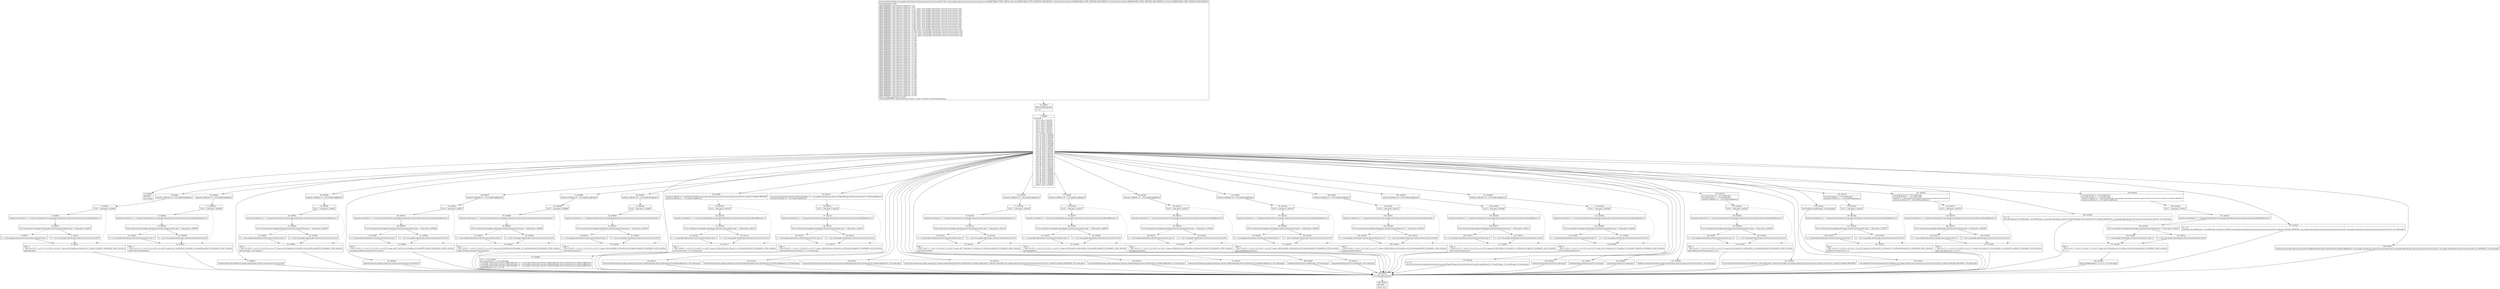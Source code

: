 digraph "CFG forcom.google.android.gms.internal.measurement.zzn.zza(ILandroid\/os\/Parcel;Landroid\/os\/Parcel;I)Z" {
Node_0 [shape=record,label="{0\:\ 0x0000|MTH_ENTER_BLOCK\l|r1 = 0\l}"];
Node_1 [shape=record,label="{1\:\ 0x0001|switch(r9) \{\l    case 1: goto L_0x0403;\l    case 2: goto L_0x03e2;\l    case 3: goto L_0x03a9;\l    case 4: goto L_0x038b;\l    case 5: goto L_0x0361;\l    case 6: goto L_0x033f;\l    case 7: goto L_0x0332;\l    case 8: goto L_0x0321;\l    case 9: goto L_0x030c;\l    case 10: goto L_0x02e6;\l    case 11: goto L_0x02d9;\l    case 12: goto L_0x02d0;\l    case 13: goto L_0x02c7;\l    case 14: goto L_0x02be;\l    case 15: goto L_0x02a4;\l    case 16: goto L_0x0286;\l    case 17: goto L_0x0268;\l    case 18: goto L_0x024a;\l    case 19: goto L_0x022c;\l    case 20: goto L_0x020e;\l    case 21: goto L_0x01f0;\l    case 22: goto L_0x01d2;\l    case 23: goto L_0x01c5;\l    case 24: goto L_0x01b8;\l    case 25: goto L_0x01a7;\l    case 26: goto L_0x0196;\l    case 27: goto L_0x017d;\l    case 28: goto L_0x016c;\l    case 29: goto L_0x015b;\l    case 30: goto L_0x014a;\l    case 31: goto L_0x0120;\l    case 32: goto L_0x00f6;\l    case 33: goto L_0x00d0;\l    case 34: goto L_0x00b2;\l    case 35: goto L_0x0094;\l    case 36: goto L_0x0076;\l    case 37: goto L_0x006d;\l    case 38: goto L_0x004b;\l    case 39: goto L_0x0042;\l    case 40: goto L_0x0024;\l    case 41: goto L_0x0006;\l    default: goto L_0x0004;\l\}\l}"];
Node_2 [shape=record,label="{2\:\ 0x0004|RETURN\l|return false\l}"];
Node_3 [shape=record,label="{3\:\ 0x0006|android.os.IBinder r0 = r10.readStrongBinder()\l}"];
Node_4 [shape=record,label="{4\:\ 0x000a|if (r0 != null) goto L_0x000d\l}"];
Node_5 [shape=record,label="{5\:\ 0x000d|android.os.IInterface r1 = r0.queryLocalInterface(\"com.google.android.gms.measurement.api.internal.IBundleReceiver\")\l}"];
Node_6 [shape=record,label="{6\:\ 0x0015|if ((r1 instanceof com.google.android.gms.internal.measurement.zzp) == false) goto L_0x001a\l}"];
Node_7 [shape=record,label="{7\:\ 0x0017|r1 = (com.google.android.gms.internal.measurement.zzp) r1\l}"];
Node_8 [shape=record,label="{8\:\ 0x001a|r1 = new com.google.android.gms.internal.measurement.zzr(r0)\l}"];
Node_9 [shape=record,label="{9\:\ 0x001f|PHI: r1 \l  PHI: (r1v119 ?) = (r1v0 ?), (r1v160 ?), (r1v161 ?) binds: [B:4:0x000a, B:8:0x001a, B:7:0x0017] A[DONT_GENERATE, DONT_INLINE]\l|getDeepLink(r1)\l}"];
Node_10 [shape=record,label="{10\:\ 0x0024|android.os.IBinder r0 = r10.readStrongBinder()\l}"];
Node_11 [shape=record,label="{11\:\ 0x0028|if (r0 != null) goto L_0x002b\l}"];
Node_12 [shape=record,label="{12\:\ 0x002b|android.os.IInterface r1 = r0.queryLocalInterface(\"com.google.android.gms.measurement.api.internal.IBundleReceiver\")\l}"];
Node_13 [shape=record,label="{13\:\ 0x0033|if ((r1 instanceof com.google.android.gms.internal.measurement.zzp) == false) goto L_0x0038\l}"];
Node_14 [shape=record,label="{14\:\ 0x0035|r1 = (com.google.android.gms.internal.measurement.zzp) r1\l}"];
Node_15 [shape=record,label="{15\:\ 0x0038|r1 = new com.google.android.gms.internal.measurement.zzr(r0)\l}"];
Node_16 [shape=record,label="{16\:\ 0x003d|PHI: r1 \l  PHI: (r1v114 ?) = (r1v0 ?), (r1v158 ?), (r1v159 ?) binds: [B:11:0x0028, B:15:0x0038, B:14:0x0035] A[DONT_GENERATE, DONT_INLINE]\l|isDataCollectionEnabled(r1)\l}"];
Node_17 [shape=record,label="{17\:\ 0x0042|setDataCollectionEnabled(com.google.android.gms.internal.measurement.zzd.zza(r10))\l}"];
Node_18 [shape=record,label="{18\:\ 0x004b|android.os.IBinder r2 = r10.readStrongBinder()\l}"];
Node_19 [shape=record,label="{19\:\ 0x004f|if (r2 != null) goto L_0x0052\l}"];
Node_20 [shape=record,label="{20\:\ 0x0052|android.os.IInterface r1 = r2.queryLocalInterface(\"com.google.android.gms.measurement.api.internal.IBundleReceiver\")\l}"];
Node_21 [shape=record,label="{21\:\ 0x005a|if ((r1 instanceof com.google.android.gms.internal.measurement.zzp) == false) goto L_0x005f\l}"];
Node_22 [shape=record,label="{22\:\ 0x005c|r1 = (com.google.android.gms.internal.measurement.zzp) r1\l}"];
Node_23 [shape=record,label="{23\:\ 0x005f|r1 = new com.google.android.gms.internal.measurement.zzr(r2)\l}"];
Node_24 [shape=record,label="{24\:\ 0x0064|PHI: r1 \l  PHI: (r1v109 ?) = (r1v0 ?), (r1v156 ?), (r1v157 ?) binds: [B:19:0x004f, B:23:0x005f, B:22:0x005c] A[DONT_GENERATE, DONT_INLINE]\l|getTestFlag(r1, r10.readInt())\l}"];
Node_25 [shape=record,label="{25\:\ 0x006d|initForTests(com.google.android.gms.internal.measurement.zzd.zzb(r10))\l}"];
Node_26 [shape=record,label="{26\:\ 0x0076|android.os.IBinder r0 = r10.readStrongBinder()\l}"];
Node_27 [shape=record,label="{27\:\ 0x007a|if (r0 != null) goto L_0x007d\l}"];
Node_28 [shape=record,label="{28\:\ 0x007d|android.os.IInterface r1 = r0.queryLocalInterface(\"com.google.android.gms.measurement.api.internal.IEventHandlerProxy\")\l}"];
Node_29 [shape=record,label="{29\:\ 0x0085|if ((r1 instanceof com.google.android.gms.internal.measurement.zzq) == false) goto L_0x008a\l}"];
Node_30 [shape=record,label="{30\:\ 0x0087|r1 = (com.google.android.gms.internal.measurement.zzq) r1\l}"];
Node_31 [shape=record,label="{31\:\ 0x008a|r1 = new com.google.android.gms.internal.measurement.zzs(r0)\l}"];
Node_32 [shape=record,label="{32\:\ 0x008f|PHI: r1 \l  PHI: (r1v104 ?) = (r1v0 ?), (r1v154 ?), (r1v155 ?) binds: [B:27:0x007a, B:31:0x008a, B:30:0x0087] A[DONT_GENERATE, DONT_INLINE]\l|unregisterOnMeasurementEventListener(r1)\l}"];
Node_33 [shape=record,label="{33\:\ 0x0094|android.os.IBinder r0 = r10.readStrongBinder()\l}"];
Node_34 [shape=record,label="{34\:\ 0x0098|if (r0 != null) goto L_0x009b\l}"];
Node_35 [shape=record,label="{35\:\ 0x009b|android.os.IInterface r1 = r0.queryLocalInterface(\"com.google.android.gms.measurement.api.internal.IEventHandlerProxy\")\l}"];
Node_36 [shape=record,label="{36\:\ 0x00a3|if ((r1 instanceof com.google.android.gms.internal.measurement.zzq) == false) goto L_0x00a8\l}"];
Node_37 [shape=record,label="{37\:\ 0x00a5|r1 = (com.google.android.gms.internal.measurement.zzq) r1\l}"];
Node_38 [shape=record,label="{38\:\ 0x00a8|r1 = new com.google.android.gms.internal.measurement.zzs(r0)\l}"];
Node_39 [shape=record,label="{39\:\ 0x00ad|PHI: r1 \l  PHI: (r1v99 ?) = (r1v0 ?), (r1v152 ?), (r1v153 ?) binds: [B:34:0x0098, B:38:0x00a8, B:37:0x00a5] A[DONT_GENERATE, DONT_INLINE]\l|registerOnMeasurementEventListener(r1)\l}"];
Node_40 [shape=record,label="{40\:\ 0x00b2|android.os.IBinder r0 = r10.readStrongBinder()\l}"];
Node_41 [shape=record,label="{41\:\ 0x00b6|if (r0 != null) goto L_0x00b9\l}"];
Node_42 [shape=record,label="{42\:\ 0x00b9|android.os.IInterface r1 = r0.queryLocalInterface(\"com.google.android.gms.measurement.api.internal.IEventHandlerProxy\")\l}"];
Node_43 [shape=record,label="{43\:\ 0x00c1|if ((r1 instanceof com.google.android.gms.internal.measurement.zzq) == false) goto L_0x00c6\l}"];
Node_44 [shape=record,label="{44\:\ 0x00c3|r1 = (com.google.android.gms.internal.measurement.zzq) r1\l}"];
Node_45 [shape=record,label="{45\:\ 0x00c6|r1 = new com.google.android.gms.internal.measurement.zzs(r0)\l}"];
Node_46 [shape=record,label="{46\:\ 0x00cb|PHI: r1 \l  PHI: (r1v94 ?) = (r1v0 ?), (r1v150 ?), (r1v151 ?) binds: [B:41:0x00b6, B:45:0x00c6, B:44:0x00c3] A[DONT_GENERATE, DONT_INLINE]\l|setEventInterceptor(r1)\l}"];
Node_47 [shape=record,label="{47\:\ 0x00d0|int r1 = r10.readInt()\ljava.lang.String r2 = r10.readString()\lcom.google.android.gms.dynamic.IObjectWrapper r3 = com.google.android.gms.dynamic.IObjectWrapper.Stub.asInterface(r10.readStrongBinder())\lcom.google.android.gms.dynamic.IObjectWrapper r4 = com.google.android.gms.dynamic.IObjectWrapper.Stub.asInterface(r10.readStrongBinder())\lcom.google.android.gms.dynamic.IObjectWrapper r5 = com.google.android.gms.dynamic.IObjectWrapper.Stub.asInterface(r10.readStrongBinder())\llogHealthData(r1, r2, r3, r4, r5)\l}"];
Node_48 [shape=record,label="{48\:\ 0x00f6|android.os.Bundle r2 = (android.os.Bundle) com.google.android.gms.internal.measurement.zzd.zza(r10, android.os.Bundle.CREATOR)\landroid.os.IBinder r3 = r10.readStrongBinder()\l}"];
Node_49 [shape=record,label="{49\:\ 0x0102|if (r3 != null) goto L_0x0105\l}"];
Node_50 [shape=record,label="{50\:\ 0x0105|android.os.IInterface r1 = r3.queryLocalInterface(\"com.google.android.gms.measurement.api.internal.IBundleReceiver\")\l}"];
Node_51 [shape=record,label="{51\:\ 0x010d|if ((r1 instanceof com.google.android.gms.internal.measurement.zzp) == false) goto L_0x0112\l}"];
Node_52 [shape=record,label="{52\:\ 0x010f|r1 = (com.google.android.gms.internal.measurement.zzp) r1\l}"];
Node_53 [shape=record,label="{53\:\ 0x0112|r1 = new com.google.android.gms.internal.measurement.zzr(r3)\l}"];
Node_54 [shape=record,label="{54\:\ 0x0117|PHI: r1 \l  PHI: (r1v88 ?) = (r1v0 ?), (r1v148 ?), (r1v149 ?) binds: [B:49:0x0102, B:53:0x0112, B:52:0x010f] A[DONT_GENERATE, DONT_INLINE]\l|performAction(r2, r1, r10.readLong())\l}"];
Node_55 [shape=record,label="{55\:\ 0x0120|com.google.android.gms.dynamic.IObjectWrapper r2 = com.google.android.gms.dynamic.IObjectWrapper.Stub.asInterface(r10.readStrongBinder())\landroid.os.IBinder r3 = r10.readStrongBinder()\l}"];
Node_56 [shape=record,label="{56\:\ 0x012c|if (r3 != null) goto L_0x012f\l}"];
Node_57 [shape=record,label="{57\:\ 0x012f|android.os.IInterface r1 = r3.queryLocalInterface(\"com.google.android.gms.measurement.api.internal.IBundleReceiver\")\l}"];
Node_58 [shape=record,label="{58\:\ 0x0137|if ((r1 instanceof com.google.android.gms.internal.measurement.zzp) == false) goto L_0x013c\l}"];
Node_59 [shape=record,label="{59\:\ 0x0139|r1 = (com.google.android.gms.internal.measurement.zzp) r1\l}"];
Node_60 [shape=record,label="{60\:\ 0x013c|r1 = new com.google.android.gms.internal.measurement.zzr(r3)\l}"];
Node_61 [shape=record,label="{61\:\ 0x0141|PHI: r1 \l  PHI: (r1v83 ?) = (r1v0 ?), (r1v146 ?), (r1v147 ?) binds: [B:56:0x012c, B:60:0x013c, B:59:0x0139] A[DONT_GENERATE, DONT_INLINE]\l|onActivitySaveInstanceState(r2, r1, r10.readLong())\l}"];
Node_62 [shape=record,label="{62\:\ 0x014a|onActivityResumed(com.google.android.gms.dynamic.IObjectWrapper.Stub.asInterface(r10.readStrongBinder()), r10.readLong())\l}"];
Node_63 [shape=record,label="{63\:\ 0x015b|onActivityPaused(com.google.android.gms.dynamic.IObjectWrapper.Stub.asInterface(r10.readStrongBinder()), r10.readLong())\l}"];
Node_64 [shape=record,label="{64\:\ 0x016c|onActivityDestroyed(com.google.android.gms.dynamic.IObjectWrapper.Stub.asInterface(r10.readStrongBinder()), r10.readLong())\l}"];
Node_65 [shape=record,label="{65\:\ 0x017d|onActivityCreated(com.google.android.gms.dynamic.IObjectWrapper.Stub.asInterface(r10.readStrongBinder()), (android.os.Bundle) com.google.android.gms.internal.measurement.zzd.zza(r10, android.os.Bundle.CREATOR), r10.readLong())\l}"];
Node_66 [shape=record,label="{66\:\ 0x0196|onActivityStopped(com.google.android.gms.dynamic.IObjectWrapper.Stub.asInterface(r10.readStrongBinder()), r10.readLong())\l}"];
Node_67 [shape=record,label="{67\:\ 0x01a7|onActivityStarted(com.google.android.gms.dynamic.IObjectWrapper.Stub.asInterface(r10.readStrongBinder()), r10.readLong())\l}"];
Node_68 [shape=record,label="{68\:\ 0x01b8|endAdUnitExposure(r10.readString(), r10.readLong())\l}"];
Node_69 [shape=record,label="{69\:\ 0x01c5|beginAdUnitExposure(r10.readString(), r10.readLong())\l}"];
Node_70 [shape=record,label="{70\:\ 0x01d2|android.os.IBinder r0 = r10.readStrongBinder()\l}"];
Node_71 [shape=record,label="{71\:\ 0x01d6|if (r0 != null) goto L_0x01d9\l}"];
Node_72 [shape=record,label="{72\:\ 0x01d9|android.os.IInterface r1 = r0.queryLocalInterface(\"com.google.android.gms.measurement.api.internal.IBundleReceiver\")\l}"];
Node_73 [shape=record,label="{73\:\ 0x01e1|if ((r1 instanceof com.google.android.gms.internal.measurement.zzp) == false) goto L_0x01e6\l}"];
Node_74 [shape=record,label="{74\:\ 0x01e3|r1 = (com.google.android.gms.internal.measurement.zzp) r1\l}"];
Node_75 [shape=record,label="{75\:\ 0x01e6|r1 = new com.google.android.gms.internal.measurement.zzr(r0)\l}"];
Node_76 [shape=record,label="{76\:\ 0x01eb|PHI: r1 \l  PHI: (r1v64 ?) = (r1v0 ?), (r1v144 ?), (r1v145 ?) binds: [B:71:0x01d6, B:75:0x01e6, B:74:0x01e3] A[DONT_GENERATE, DONT_INLINE]\l|generateEventId(r1)\l}"];
Node_77 [shape=record,label="{77\:\ 0x01f0|android.os.IBinder r0 = r10.readStrongBinder()\l}"];
Node_78 [shape=record,label="{78\:\ 0x01f4|if (r0 != null) goto L_0x01f7\l}"];
Node_79 [shape=record,label="{79\:\ 0x01f7|android.os.IInterface r1 = r0.queryLocalInterface(\"com.google.android.gms.measurement.api.internal.IBundleReceiver\")\l}"];
Node_80 [shape=record,label="{80\:\ 0x01ff|if ((r1 instanceof com.google.android.gms.internal.measurement.zzp) == false) goto L_0x0204\l}"];
Node_81 [shape=record,label="{81\:\ 0x0201|r1 = (com.google.android.gms.internal.measurement.zzp) r1\l}"];
Node_82 [shape=record,label="{82\:\ 0x0204|r1 = new com.google.android.gms.internal.measurement.zzr(r0)\l}"];
Node_83 [shape=record,label="{83\:\ 0x0209|PHI: r1 \l  PHI: (r1v59 ?) = (r1v0 ?), (r1v142 ?), (r1v143 ?) binds: [B:78:0x01f4, B:82:0x0204, B:81:0x0201] A[DONT_GENERATE, DONT_INLINE]\l|getGmpAppId(r1)\l}"];
Node_84 [shape=record,label="{84\:\ 0x020e|android.os.IBinder r0 = r10.readStrongBinder()\l}"];
Node_85 [shape=record,label="{85\:\ 0x0212|if (r0 != null) goto L_0x0215\l}"];
Node_86 [shape=record,label="{86\:\ 0x0215|android.os.IInterface r1 = r0.queryLocalInterface(\"com.google.android.gms.measurement.api.internal.IBundleReceiver\")\l}"];
Node_87 [shape=record,label="{87\:\ 0x021d|if ((r1 instanceof com.google.android.gms.internal.measurement.zzp) == false) goto L_0x0222\l}"];
Node_88 [shape=record,label="{88\:\ 0x021f|r1 = (com.google.android.gms.internal.measurement.zzp) r1\l}"];
Node_89 [shape=record,label="{89\:\ 0x0222|r1 = new com.google.android.gms.internal.measurement.zzr(r0)\l}"];
Node_90 [shape=record,label="{90\:\ 0x0227|PHI: r1 \l  PHI: (r1v54 ?) = (r1v0 ?), (r1v140 ?), (r1v141 ?) binds: [B:85:0x0212, B:89:0x0222, B:88:0x021f] A[DONT_GENERATE, DONT_INLINE]\l|getAppInstanceId(r1)\l}"];
Node_91 [shape=record,label="{91\:\ 0x022c|android.os.IBinder r0 = r10.readStrongBinder()\l}"];
Node_92 [shape=record,label="{92\:\ 0x0230|if (r0 != null) goto L_0x0233\l}"];
Node_93 [shape=record,label="{93\:\ 0x0233|android.os.IInterface r1 = r0.queryLocalInterface(\"com.google.android.gms.measurement.api.internal.IBundleReceiver\")\l}"];
Node_94 [shape=record,label="{94\:\ 0x023b|if ((r1 instanceof com.google.android.gms.internal.measurement.zzp) == false) goto L_0x0240\l}"];
Node_95 [shape=record,label="{95\:\ 0x023d|r1 = (com.google.android.gms.internal.measurement.zzp) r1\l}"];
Node_96 [shape=record,label="{96\:\ 0x0240|r1 = new com.google.android.gms.internal.measurement.zzr(r0)\l}"];
Node_97 [shape=record,label="{97\:\ 0x0245|PHI: r1 \l  PHI: (r1v49 ?) = (r1v0 ?), (r1v138 ?), (r1v139 ?) binds: [B:92:0x0230, B:96:0x0240, B:95:0x023d] A[DONT_GENERATE, DONT_INLINE]\l|getCachedAppInstanceId(r1)\l}"];
Node_98 [shape=record,label="{98\:\ 0x024a|android.os.IBinder r0 = r10.readStrongBinder()\l}"];
Node_99 [shape=record,label="{99\:\ 0x024e|if (r0 != null) goto L_0x0251\l}"];
Node_100 [shape=record,label="{100\:\ 0x0251|android.os.IInterface r1 = r0.queryLocalInterface(\"com.google.android.gms.measurement.api.internal.IStringProvider\")\l}"];
Node_101 [shape=record,label="{101\:\ 0x0259|if ((r1 instanceof com.google.android.gms.internal.measurement.zzv) == false) goto L_0x025e\l}"];
Node_102 [shape=record,label="{102\:\ 0x025b|r1 = (com.google.android.gms.internal.measurement.zzv) r1\l}"];
Node_103 [shape=record,label="{103\:\ 0x025e|r1 = new com.google.android.gms.internal.measurement.zzu(r0)\l}"];
Node_104 [shape=record,label="{104\:\ 0x0263|PHI: r1 \l  PHI: (r1v44 ?) = (r1v0 ?), (r1v136 ?), (r1v137 ?) binds: [B:99:0x024e, B:103:0x025e, B:102:0x025b] A[DONT_GENERATE, DONT_INLINE]\l|setInstanceIdProvider(r1)\l}"];
Node_105 [shape=record,label="{105\:\ 0x0268|android.os.IBinder r0 = r10.readStrongBinder()\l}"];
Node_106 [shape=record,label="{106\:\ 0x026c|if (r0 != null) goto L_0x026f\l}"];
Node_107 [shape=record,label="{107\:\ 0x026f|android.os.IInterface r1 = r0.queryLocalInterface(\"com.google.android.gms.measurement.api.internal.IBundleReceiver\")\l}"];
Node_108 [shape=record,label="{108\:\ 0x0277|if ((r1 instanceof com.google.android.gms.internal.measurement.zzp) == false) goto L_0x027c\l}"];
Node_109 [shape=record,label="{109\:\ 0x0279|r1 = (com.google.android.gms.internal.measurement.zzp) r1\l}"];
Node_110 [shape=record,label="{110\:\ 0x027c|r1 = new com.google.android.gms.internal.measurement.zzr(r0)\l}"];
Node_111 [shape=record,label="{111\:\ 0x0281|PHI: r1 \l  PHI: (r1v39 ?) = (r1v0 ?), (r1v134 ?), (r1v135 ?) binds: [B:106:0x026c, B:110:0x027c, B:109:0x0279] A[DONT_GENERATE, DONT_INLINE]\l|getCurrentScreenClass(r1)\l}"];
Node_112 [shape=record,label="{112\:\ 0x0286|android.os.IBinder r0 = r10.readStrongBinder()\l}"];
Node_113 [shape=record,label="{113\:\ 0x028a|if (r0 != null) goto L_0x028d\l}"];
Node_114 [shape=record,label="{114\:\ 0x028d|android.os.IInterface r1 = r0.queryLocalInterface(\"com.google.android.gms.measurement.api.internal.IBundleReceiver\")\l}"];
Node_115 [shape=record,label="{115\:\ 0x0295|if ((r1 instanceof com.google.android.gms.internal.measurement.zzp) == false) goto L_0x029a\l}"];
Node_116 [shape=record,label="{116\:\ 0x0297|r1 = (com.google.android.gms.internal.measurement.zzp) r1\l}"];
Node_117 [shape=record,label="{117\:\ 0x029a|r1 = new com.google.android.gms.internal.measurement.zzr(r0)\l}"];
Node_118 [shape=record,label="{118\:\ 0x029f|PHI: r1 \l  PHI: (r1v34 ?) = (r1v0 ?), (r1v132 ?), (r1v133 ?) binds: [B:113:0x028a, B:117:0x029a, B:116:0x0297] A[DONT_GENERATE, DONT_INLINE]\l|getCurrentScreenName(r1)\l}"];
Node_119 [shape=record,label="{119\:\ 0x02a4|r0 = r8\lsetCurrentScreen(com.google.android.gms.dynamic.IObjectWrapper.Stub.asInterface(r10.readStrongBinder()), r10.readString(), r10.readString(), r10.readLong())\l}"];
Node_120 [shape=record,label="{120\:\ 0x02be|setSessionTimeoutDuration(r10.readLong())\l}"];
Node_121 [shape=record,label="{121\:\ 0x02c7|setMinimumSessionDuration(r10.readLong())\l}"];
Node_122 [shape=record,label="{122\:\ 0x02d0|resetAnalyticsData(r10.readLong())\l}"];
Node_123 [shape=record,label="{123\:\ 0x02d9|setMeasurementEnabled(com.google.android.gms.internal.measurement.zzd.zza(r10), r10.readLong())\l}"];
Node_124 [shape=record,label="{124\:\ 0x02e6|java.lang.String r2 = r10.readString()\ljava.lang.String r3 = r10.readString()\landroid.os.IBinder r0 = r10.readStrongBinder()\l}"];
Node_125 [shape=record,label="{125\:\ 0x02f2|if (r0 != null) goto L_0x02f5\l}"];
Node_126 [shape=record,label="{126\:\ 0x02f5|android.os.IInterface r1 = r0.queryLocalInterface(\"com.google.android.gms.measurement.api.internal.IBundleReceiver\")\l}"];
Node_127 [shape=record,label="{127\:\ 0x02fd|if ((r1 instanceof com.google.android.gms.internal.measurement.zzp) == false) goto L_0x0302\l}"];
Node_128 [shape=record,label="{128\:\ 0x02ff|r1 = (com.google.android.gms.internal.measurement.zzp) r1\l}"];
Node_129 [shape=record,label="{129\:\ 0x0302|r1 = new com.google.android.gms.internal.measurement.zzr(r0)\l}"];
Node_130 [shape=record,label="{130\:\ 0x0307|PHI: r1 \l  PHI: (r1v26 ?) = (r1v0 ?), (r1v130 ?), (r1v131 ?) binds: [B:125:0x02f2, B:129:0x0302, B:128:0x02ff] A[DONT_GENERATE, DONT_INLINE]\l|getConditionalUserProperties(r2, r3, r1)\l}"];
Node_131 [shape=record,label="{131\:\ 0x030c|clearConditionalUserProperty(r10.readString(), r10.readString(), (android.os.Bundle) com.google.android.gms.internal.measurement.zzd.zza(r10, android.os.Bundle.CREATOR))\l}"];
Node_132 [shape=record,label="{132\:\ 0x0321|setConditionalUserProperty((android.os.Bundle) com.google.android.gms.internal.measurement.zzd.zza(r10, android.os.Bundle.CREATOR), r10.readLong())\l}"];
Node_133 [shape=record,label="{133\:\ 0x0332|setUserId(r10.readString(), r10.readLong())\l}"];
Node_134 [shape=record,label="{134\:\ 0x033f|java.lang.String r2 = r10.readString()\landroid.os.IBinder r0 = r10.readStrongBinder()\l}"];
Node_135 [shape=record,label="{135\:\ 0x0347|if (r0 != null) goto L_0x034a\l}"];
Node_136 [shape=record,label="{136\:\ 0x034a|android.os.IInterface r1 = r0.queryLocalInterface(\"com.google.android.gms.measurement.api.internal.IBundleReceiver\")\l}"];
Node_137 [shape=record,label="{137\:\ 0x0352|if ((r1 instanceof com.google.android.gms.internal.measurement.zzp) == false) goto L_0x0357\l}"];
Node_138 [shape=record,label="{138\:\ 0x0354|r1 = (com.google.android.gms.internal.measurement.zzp) r1\l}"];
Node_139 [shape=record,label="{139\:\ 0x0357|r1 = new com.google.android.gms.internal.measurement.zzr(r0)\l}"];
Node_140 [shape=record,label="{140\:\ 0x035c|PHI: r1 \l  PHI: (r1v16 ?) = (r1v0 ?), (r1v128 ?), (r1v129 ?) binds: [B:135:0x0347, B:139:0x0357, B:138:0x0354] A[DONT_GENERATE, DONT_INLINE]\l|getMaxUserProperties(r2, r1)\l}"];
Node_141 [shape=record,label="{141\:\ 0x0361|java.lang.String r2 = r10.readString()\ljava.lang.String r3 = r10.readString()\lboolean r4 = com.google.android.gms.internal.measurement.zzd.zza(r10)\landroid.os.IBinder r0 = r10.readStrongBinder()\l}"];
Node_142 [shape=record,label="{142\:\ 0x0371|if (r0 != null) goto L_0x0374\l}"];
Node_143 [shape=record,label="{143\:\ 0x0374|android.os.IInterface r1 = r0.queryLocalInterface(\"com.google.android.gms.measurement.api.internal.IBundleReceiver\")\l}"];
Node_144 [shape=record,label="{144\:\ 0x037c|if ((r1 instanceof com.google.android.gms.internal.measurement.zzp) == false) goto L_0x0381\l}"];
Node_145 [shape=record,label="{145\:\ 0x037e|r1 = (com.google.android.gms.internal.measurement.zzp) r1\l}"];
Node_146 [shape=record,label="{146\:\ 0x0381|r1 = new com.google.android.gms.internal.measurement.zzr(r0)\l}"];
Node_147 [shape=record,label="{147\:\ 0x0386|PHI: r1 \l  PHI: (r1v11 ?) = (r1v0 ?), (r1v126 ?), (r1v127 ?) binds: [B:142:0x0371, B:146:0x0381, B:145:0x037e] A[DONT_GENERATE, DONT_INLINE]\l|getUserProperties(r2, r3, r4, r1)\l}"];
Node_148 [shape=record,label="{148\:\ 0x038b|r0 = r8\lsetUserProperty(r10.readString(), r10.readString(), com.google.android.gms.dynamic.IObjectWrapper.Stub.asInterface(r10.readStrongBinder()), com.google.android.gms.internal.measurement.zzd.zza(r10), r10.readLong())\l}"];
Node_149 [shape=record,label="{149\:\ 0x03a9|java.lang.String r2 = r10.readString()\ljava.lang.String r3 = r10.readString()\landroid.os.Bundle r4 = (android.os.Bundle) com.google.android.gms.internal.measurement.zzd.zza(r10, android.os.Bundle.CREATOR)\landroid.os.IBinder r5 = r10.readStrongBinder()\l}"];
Node_150 [shape=record,label="{150\:\ 0x03bd|if (r5 != null) goto L_0x03c1\l}"];
Node_151 [shape=record,label="{151\:\ 0x03bf|PHI: r1 \l  PHI: (r1v8 ?) = (r1v0 ?), (r1v124 ?), (r1v125 ?) binds: [B:150:0x03bd, B:155:0x03ce, B:154:0x03cb] A[DONT_GENERATE, DONT_INLINE]\l|r5 = r1\l}"];
Node_152 [shape=record,label="{152\:\ 0x03c1|android.os.IInterface r1 = r5.queryLocalInterface(\"com.google.android.gms.measurement.api.internal.IBundleReceiver\")\l}"];
Node_153 [shape=record,label="{153\:\ 0x03c9|if ((r1 instanceof com.google.android.gms.internal.measurement.zzp) == false) goto L_0x03ce\l}"];
Node_154 [shape=record,label="{154\:\ 0x03cb|r1 = (com.google.android.gms.internal.measurement.zzp) r1\l}"];
Node_155 [shape=record,label="{155\:\ 0x03ce|r1 = new com.google.android.gms.internal.measurement.zzr(r5)\l}"];
Node_156 [shape=record,label="{156\:\ 0x03d4|logEventAndBundle(r2, r3, r4, r5, r10.readLong())\l}"];
Node_157 [shape=record,label="{157\:\ 0x03e2|r0 = r8\llogEvent(r10.readString(), r10.readString(), (android.os.Bundle) com.google.android.gms.internal.measurement.zzd.zza(r10, android.os.Bundle.CREATOR), com.google.android.gms.internal.measurement.zzd.zza(r10), com.google.android.gms.internal.measurement.zzd.zza(r10), r10.readLong())\l}"];
Node_158 [shape=record,label="{158\:\ 0x0403|initialize(com.google.android.gms.dynamic.IObjectWrapper.Stub.asInterface(r10.readStrongBinder()), (com.google.android.gms.internal.measurement.zzx) com.google.android.gms.internal.measurement.zzd.zza(r10, com.google.android.gms.internal.measurement.zzx.CREATOR), r10.readLong())\l}"];
Node_159 [shape=record,label="{159\:\ 0x041a|r11.writeNoException()\l}"];
Node_160 [shape=record,label="{160\:\ 0x041e|RETURN\l|return true\l}"];
MethodNode[shape=record,label="{protected final boolean com.google.android.gms.internal.measurement.zzn.zza((r8v0 'this' com.google.android.gms.internal.measurement.zzn A[IMMUTABLE_TYPE, THIS]), (r9v0 int A[IMMUTABLE_TYPE, METHOD_ARGUMENT]), (r10v0 android.os.Parcel A[IMMUTABLE_TYPE, METHOD_ARGUMENT]), (r11v0 android.os.Parcel A[IMMUTABLE_TYPE, METHOD_ARGUMENT]), (r12v0 int A[IMMUTABLE_TYPE, METHOD_ARGUMENT]))  | INCONSISTENT_CODE\lJADX WARNING: type inference failed for: r1v0\lJADX WARNING: type inference failed for: r1v8\lJADX WARNING: type inference failed for: r1v11, types: [com.google.android.gms.internal.measurement.zzp]\lJADX WARNING: type inference failed for: r1v16, types: [com.google.android.gms.internal.measurement.zzp]\lJADX WARNING: type inference failed for: r1v26, types: [com.google.android.gms.internal.measurement.zzp]\lJADX WARNING: type inference failed for: r1v34, types: [com.google.android.gms.internal.measurement.zzp]\lJADX WARNING: type inference failed for: r1v39, types: [com.google.android.gms.internal.measurement.zzp]\lJADX WARNING: type inference failed for: r1v44, types: [com.google.android.gms.internal.measurement.zzv]\lJADX WARNING: type inference failed for: r1v49, types: [com.google.android.gms.internal.measurement.zzp]\lJADX WARNING: type inference failed for: r1v54, types: [com.google.android.gms.internal.measurement.zzp]\lJADX WARNING: type inference failed for: r1v59, types: [com.google.android.gms.internal.measurement.zzp]\lJADX WARNING: type inference failed for: r1v64, types: [com.google.android.gms.internal.measurement.zzp]\lJADX WARNING: type inference failed for: r1v83, types: [com.google.android.gms.internal.measurement.zzp]\lJADX WARNING: type inference failed for: r1v88, types: [com.google.android.gms.internal.measurement.zzp]\lJADX WARNING: type inference failed for: r1v94, types: [com.google.android.gms.internal.measurement.zzq]\lJADX WARNING: type inference failed for: r1v99, types: [com.google.android.gms.internal.measurement.zzq]\lJADX WARNING: type inference failed for: r1v104, types: [com.google.android.gms.internal.measurement.zzq]\lJADX WARNING: type inference failed for: r1v109, types: [com.google.android.gms.internal.measurement.zzp]\lJADX WARNING: type inference failed for: r1v114, types: [com.google.android.gms.internal.measurement.zzp]\lJADX WARNING: type inference failed for: r1v119, types: [com.google.android.gms.internal.measurement.zzp]\lJADX WARNING: type inference failed for: r1v124\lJADX WARNING: type inference failed for: r1v125\lJADX WARNING: type inference failed for: r1v126\lJADX WARNING: type inference failed for: r1v127\lJADX WARNING: type inference failed for: r1v128\lJADX WARNING: type inference failed for: r1v129\lJADX WARNING: type inference failed for: r1v130\lJADX WARNING: type inference failed for: r1v131\lJADX WARNING: type inference failed for: r1v132\lJADX WARNING: type inference failed for: r1v133\lJADX WARNING: type inference failed for: r1v134\lJADX WARNING: type inference failed for: r1v135\lJADX WARNING: type inference failed for: r1v136\lJADX WARNING: type inference failed for: r1v137\lJADX WARNING: type inference failed for: r1v138\lJADX WARNING: type inference failed for: r1v139\lJADX WARNING: type inference failed for: r1v140\lJADX WARNING: type inference failed for: r1v141\lJADX WARNING: type inference failed for: r1v142\lJADX WARNING: type inference failed for: r1v143\lJADX WARNING: type inference failed for: r1v144\lJADX WARNING: type inference failed for: r1v145\lJADX WARNING: type inference failed for: r1v146\lJADX WARNING: type inference failed for: r1v147\lJADX WARNING: type inference failed for: r1v148\lJADX WARNING: type inference failed for: r1v149\lJADX WARNING: type inference failed for: r1v150\lJADX WARNING: type inference failed for: r1v151\lJADX WARNING: type inference failed for: r1v152\lJADX WARNING: type inference failed for: r1v153\lJADX WARNING: type inference failed for: r1v154\lJADX WARNING: type inference failed for: r1v155\lJADX WARNING: type inference failed for: r1v156\lJADX WARNING: type inference failed for: r1v157\lJADX WARNING: type inference failed for: r1v158\lJADX WARNING: type inference failed for: r1v159\lJADX WARNING: type inference failed for: r1v160\lJADX WARNING: type inference failed for: r1v161\lMulti\-variable type inference failed\lAnnotation[SYSTEM, dalvik.annotation.Throws, \{value=[android.os.RemoteException]\}]\l}"];
MethodNode -> Node_0;
Node_0 -> Node_1;
Node_1 -> Node_2;
Node_1 -> Node_3;
Node_1 -> Node_10;
Node_1 -> Node_17;
Node_1 -> Node_18;
Node_1 -> Node_25;
Node_1 -> Node_26;
Node_1 -> Node_33;
Node_1 -> Node_40;
Node_1 -> Node_47;
Node_1 -> Node_48;
Node_1 -> Node_55;
Node_1 -> Node_62;
Node_1 -> Node_63;
Node_1 -> Node_64;
Node_1 -> Node_65;
Node_1 -> Node_66;
Node_1 -> Node_67;
Node_1 -> Node_68;
Node_1 -> Node_69;
Node_1 -> Node_70;
Node_1 -> Node_77;
Node_1 -> Node_84;
Node_1 -> Node_91;
Node_1 -> Node_98;
Node_1 -> Node_105;
Node_1 -> Node_112;
Node_1 -> Node_119;
Node_1 -> Node_120;
Node_1 -> Node_121;
Node_1 -> Node_122;
Node_1 -> Node_123;
Node_1 -> Node_124;
Node_1 -> Node_131;
Node_1 -> Node_132;
Node_1 -> Node_133;
Node_1 -> Node_134;
Node_1 -> Node_141;
Node_1 -> Node_148;
Node_1 -> Node_149;
Node_1 -> Node_157;
Node_1 -> Node_158;
Node_3 -> Node_4;
Node_4 -> Node_5;
Node_4 -> Node_9[style=dashed];
Node_5 -> Node_6;
Node_6 -> Node_7[style=dashed];
Node_6 -> Node_8;
Node_7 -> Node_9;
Node_8 -> Node_9;
Node_9 -> Node_159;
Node_10 -> Node_11;
Node_11 -> Node_12;
Node_11 -> Node_16[style=dashed];
Node_12 -> Node_13;
Node_13 -> Node_14[style=dashed];
Node_13 -> Node_15;
Node_14 -> Node_16;
Node_15 -> Node_16;
Node_16 -> Node_159;
Node_17 -> Node_159;
Node_18 -> Node_19;
Node_19 -> Node_20;
Node_19 -> Node_24[style=dashed];
Node_20 -> Node_21;
Node_21 -> Node_22[style=dashed];
Node_21 -> Node_23;
Node_22 -> Node_24;
Node_23 -> Node_24;
Node_24 -> Node_159;
Node_25 -> Node_159;
Node_26 -> Node_27;
Node_27 -> Node_28;
Node_27 -> Node_32[style=dashed];
Node_28 -> Node_29;
Node_29 -> Node_30[style=dashed];
Node_29 -> Node_31;
Node_30 -> Node_32;
Node_31 -> Node_32;
Node_32 -> Node_159;
Node_33 -> Node_34;
Node_34 -> Node_35;
Node_34 -> Node_39[style=dashed];
Node_35 -> Node_36;
Node_36 -> Node_37[style=dashed];
Node_36 -> Node_38;
Node_37 -> Node_39;
Node_38 -> Node_39;
Node_39 -> Node_159;
Node_40 -> Node_41;
Node_41 -> Node_42;
Node_41 -> Node_46[style=dashed];
Node_42 -> Node_43;
Node_43 -> Node_44[style=dashed];
Node_43 -> Node_45;
Node_44 -> Node_46;
Node_45 -> Node_46;
Node_46 -> Node_159;
Node_47 -> Node_159;
Node_48 -> Node_49;
Node_49 -> Node_50;
Node_49 -> Node_54[style=dashed];
Node_50 -> Node_51;
Node_51 -> Node_52[style=dashed];
Node_51 -> Node_53;
Node_52 -> Node_54;
Node_53 -> Node_54;
Node_54 -> Node_159;
Node_55 -> Node_56;
Node_56 -> Node_57;
Node_56 -> Node_61[style=dashed];
Node_57 -> Node_58;
Node_58 -> Node_59[style=dashed];
Node_58 -> Node_60;
Node_59 -> Node_61;
Node_60 -> Node_61;
Node_61 -> Node_159;
Node_62 -> Node_159;
Node_63 -> Node_159;
Node_64 -> Node_159;
Node_65 -> Node_159;
Node_66 -> Node_159;
Node_67 -> Node_159;
Node_68 -> Node_159;
Node_69 -> Node_159;
Node_70 -> Node_71;
Node_71 -> Node_72;
Node_71 -> Node_76[style=dashed];
Node_72 -> Node_73;
Node_73 -> Node_74[style=dashed];
Node_73 -> Node_75;
Node_74 -> Node_76;
Node_75 -> Node_76;
Node_76 -> Node_159;
Node_77 -> Node_78;
Node_78 -> Node_79;
Node_78 -> Node_83[style=dashed];
Node_79 -> Node_80;
Node_80 -> Node_81[style=dashed];
Node_80 -> Node_82;
Node_81 -> Node_83;
Node_82 -> Node_83;
Node_83 -> Node_159;
Node_84 -> Node_85;
Node_85 -> Node_86;
Node_85 -> Node_90[style=dashed];
Node_86 -> Node_87;
Node_87 -> Node_88[style=dashed];
Node_87 -> Node_89;
Node_88 -> Node_90;
Node_89 -> Node_90;
Node_90 -> Node_159;
Node_91 -> Node_92;
Node_92 -> Node_93;
Node_92 -> Node_97[style=dashed];
Node_93 -> Node_94;
Node_94 -> Node_95[style=dashed];
Node_94 -> Node_96;
Node_95 -> Node_97;
Node_96 -> Node_97;
Node_97 -> Node_159;
Node_98 -> Node_99;
Node_99 -> Node_100;
Node_99 -> Node_104[style=dashed];
Node_100 -> Node_101;
Node_101 -> Node_102[style=dashed];
Node_101 -> Node_103;
Node_102 -> Node_104;
Node_103 -> Node_104;
Node_104 -> Node_159;
Node_105 -> Node_106;
Node_106 -> Node_107;
Node_106 -> Node_111[style=dashed];
Node_107 -> Node_108;
Node_108 -> Node_109[style=dashed];
Node_108 -> Node_110;
Node_109 -> Node_111;
Node_110 -> Node_111;
Node_111 -> Node_159;
Node_112 -> Node_113;
Node_113 -> Node_114;
Node_113 -> Node_118[style=dashed];
Node_114 -> Node_115;
Node_115 -> Node_116[style=dashed];
Node_115 -> Node_117;
Node_116 -> Node_118;
Node_117 -> Node_118;
Node_118 -> Node_159;
Node_119 -> Node_159;
Node_120 -> Node_159;
Node_121 -> Node_159;
Node_122 -> Node_159;
Node_123 -> Node_159;
Node_124 -> Node_125;
Node_125 -> Node_126;
Node_125 -> Node_130[style=dashed];
Node_126 -> Node_127;
Node_127 -> Node_128[style=dashed];
Node_127 -> Node_129;
Node_128 -> Node_130;
Node_129 -> Node_130;
Node_130 -> Node_159;
Node_131 -> Node_159;
Node_132 -> Node_159;
Node_133 -> Node_159;
Node_134 -> Node_135;
Node_135 -> Node_136;
Node_135 -> Node_140[style=dashed];
Node_136 -> Node_137;
Node_137 -> Node_138[style=dashed];
Node_137 -> Node_139;
Node_138 -> Node_140;
Node_139 -> Node_140;
Node_140 -> Node_159;
Node_141 -> Node_142;
Node_142 -> Node_143;
Node_142 -> Node_147[style=dashed];
Node_143 -> Node_144;
Node_144 -> Node_145[style=dashed];
Node_144 -> Node_146;
Node_145 -> Node_147;
Node_146 -> Node_147;
Node_147 -> Node_159;
Node_148 -> Node_159;
Node_149 -> Node_150;
Node_150 -> Node_151[style=dashed];
Node_150 -> Node_152;
Node_151 -> Node_156;
Node_152 -> Node_153;
Node_153 -> Node_154[style=dashed];
Node_153 -> Node_155;
Node_154 -> Node_151;
Node_155 -> Node_151;
Node_156 -> Node_159;
Node_157 -> Node_159;
Node_158 -> Node_159;
Node_159 -> Node_160;
}

